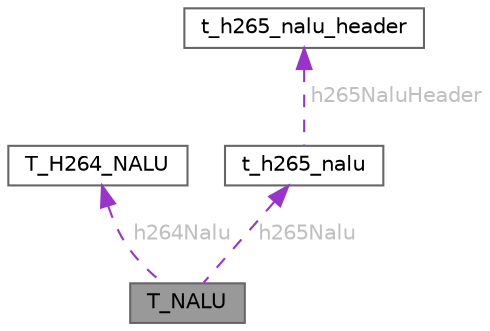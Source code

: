 digraph "T_NALU"
{
 // LATEX_PDF_SIZE
  bgcolor="transparent";
  edge [fontname=Helvetica,fontsize=10,labelfontname=Helvetica,labelfontsize=10];
  node [fontname=Helvetica,fontsize=10,shape=box,height=0.2,width=0.4];
  Node1 [id="Node000001",label="T_NALU",height=0.2,width=0.4,color="gray40", fillcolor="grey60", style="filled", fontcolor="black",tooltip="NAL 单元结构"];
  Node2 -> Node1 [id="edge1_Node000001_Node000002",dir="back",color="darkorchid3",style="dashed",tooltip=" ",label=" h264Nalu",fontcolor="grey" ];
  Node2 [id="Node000002",label="T_H264_NALU",height=0.2,width=0.4,color="gray40", fillcolor="white", style="filled",URL="$struct_t___h264___n_a_l_u.html",tooltip="H.264 NAL 单元结构"];
  Node3 -> Node1 [id="edge2_Node000001_Node000003",dir="back",color="darkorchid3",style="dashed",tooltip=" ",label=" h265Nalu",fontcolor="grey" ];
  Node3 [id="Node000003",label="t_h265_nalu",height=0.2,width=0.4,color="gray40", fillcolor="white", style="filled",URL="$structt__h265__nalu.html",tooltip=" "];
  Node4 -> Node3 [id="edge3_Node000003_Node000004",dir="back",color="darkorchid3",style="dashed",tooltip=" ",label=" h265NaluHeader",fontcolor="grey" ];
  Node4 [id="Node000004",label="t_h265_nalu_header",height=0.2,width=0.4,color="gray40", fillcolor="white", style="filled",URL="$structt__h265__nalu__header.html",tooltip=" "];
}
